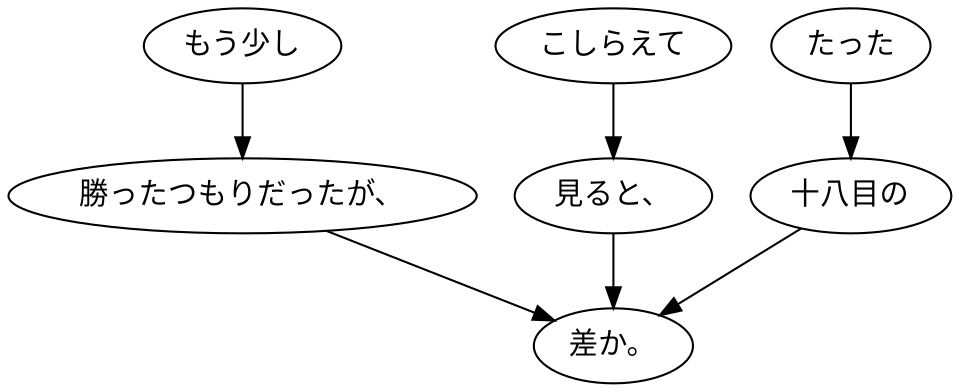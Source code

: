 digraph graph7873 {
	node0 [label="もう少し"];
	node1 [label="勝ったつもりだったが、"];
	node2 [label="こしらえて"];
	node3 [label="見ると、"];
	node4 [label="たった"];
	node5 [label="十八目の"];
	node6 [label="差か。"];
	node0 -> node1;
	node1 -> node6;
	node2 -> node3;
	node3 -> node6;
	node4 -> node5;
	node5 -> node6;
}
